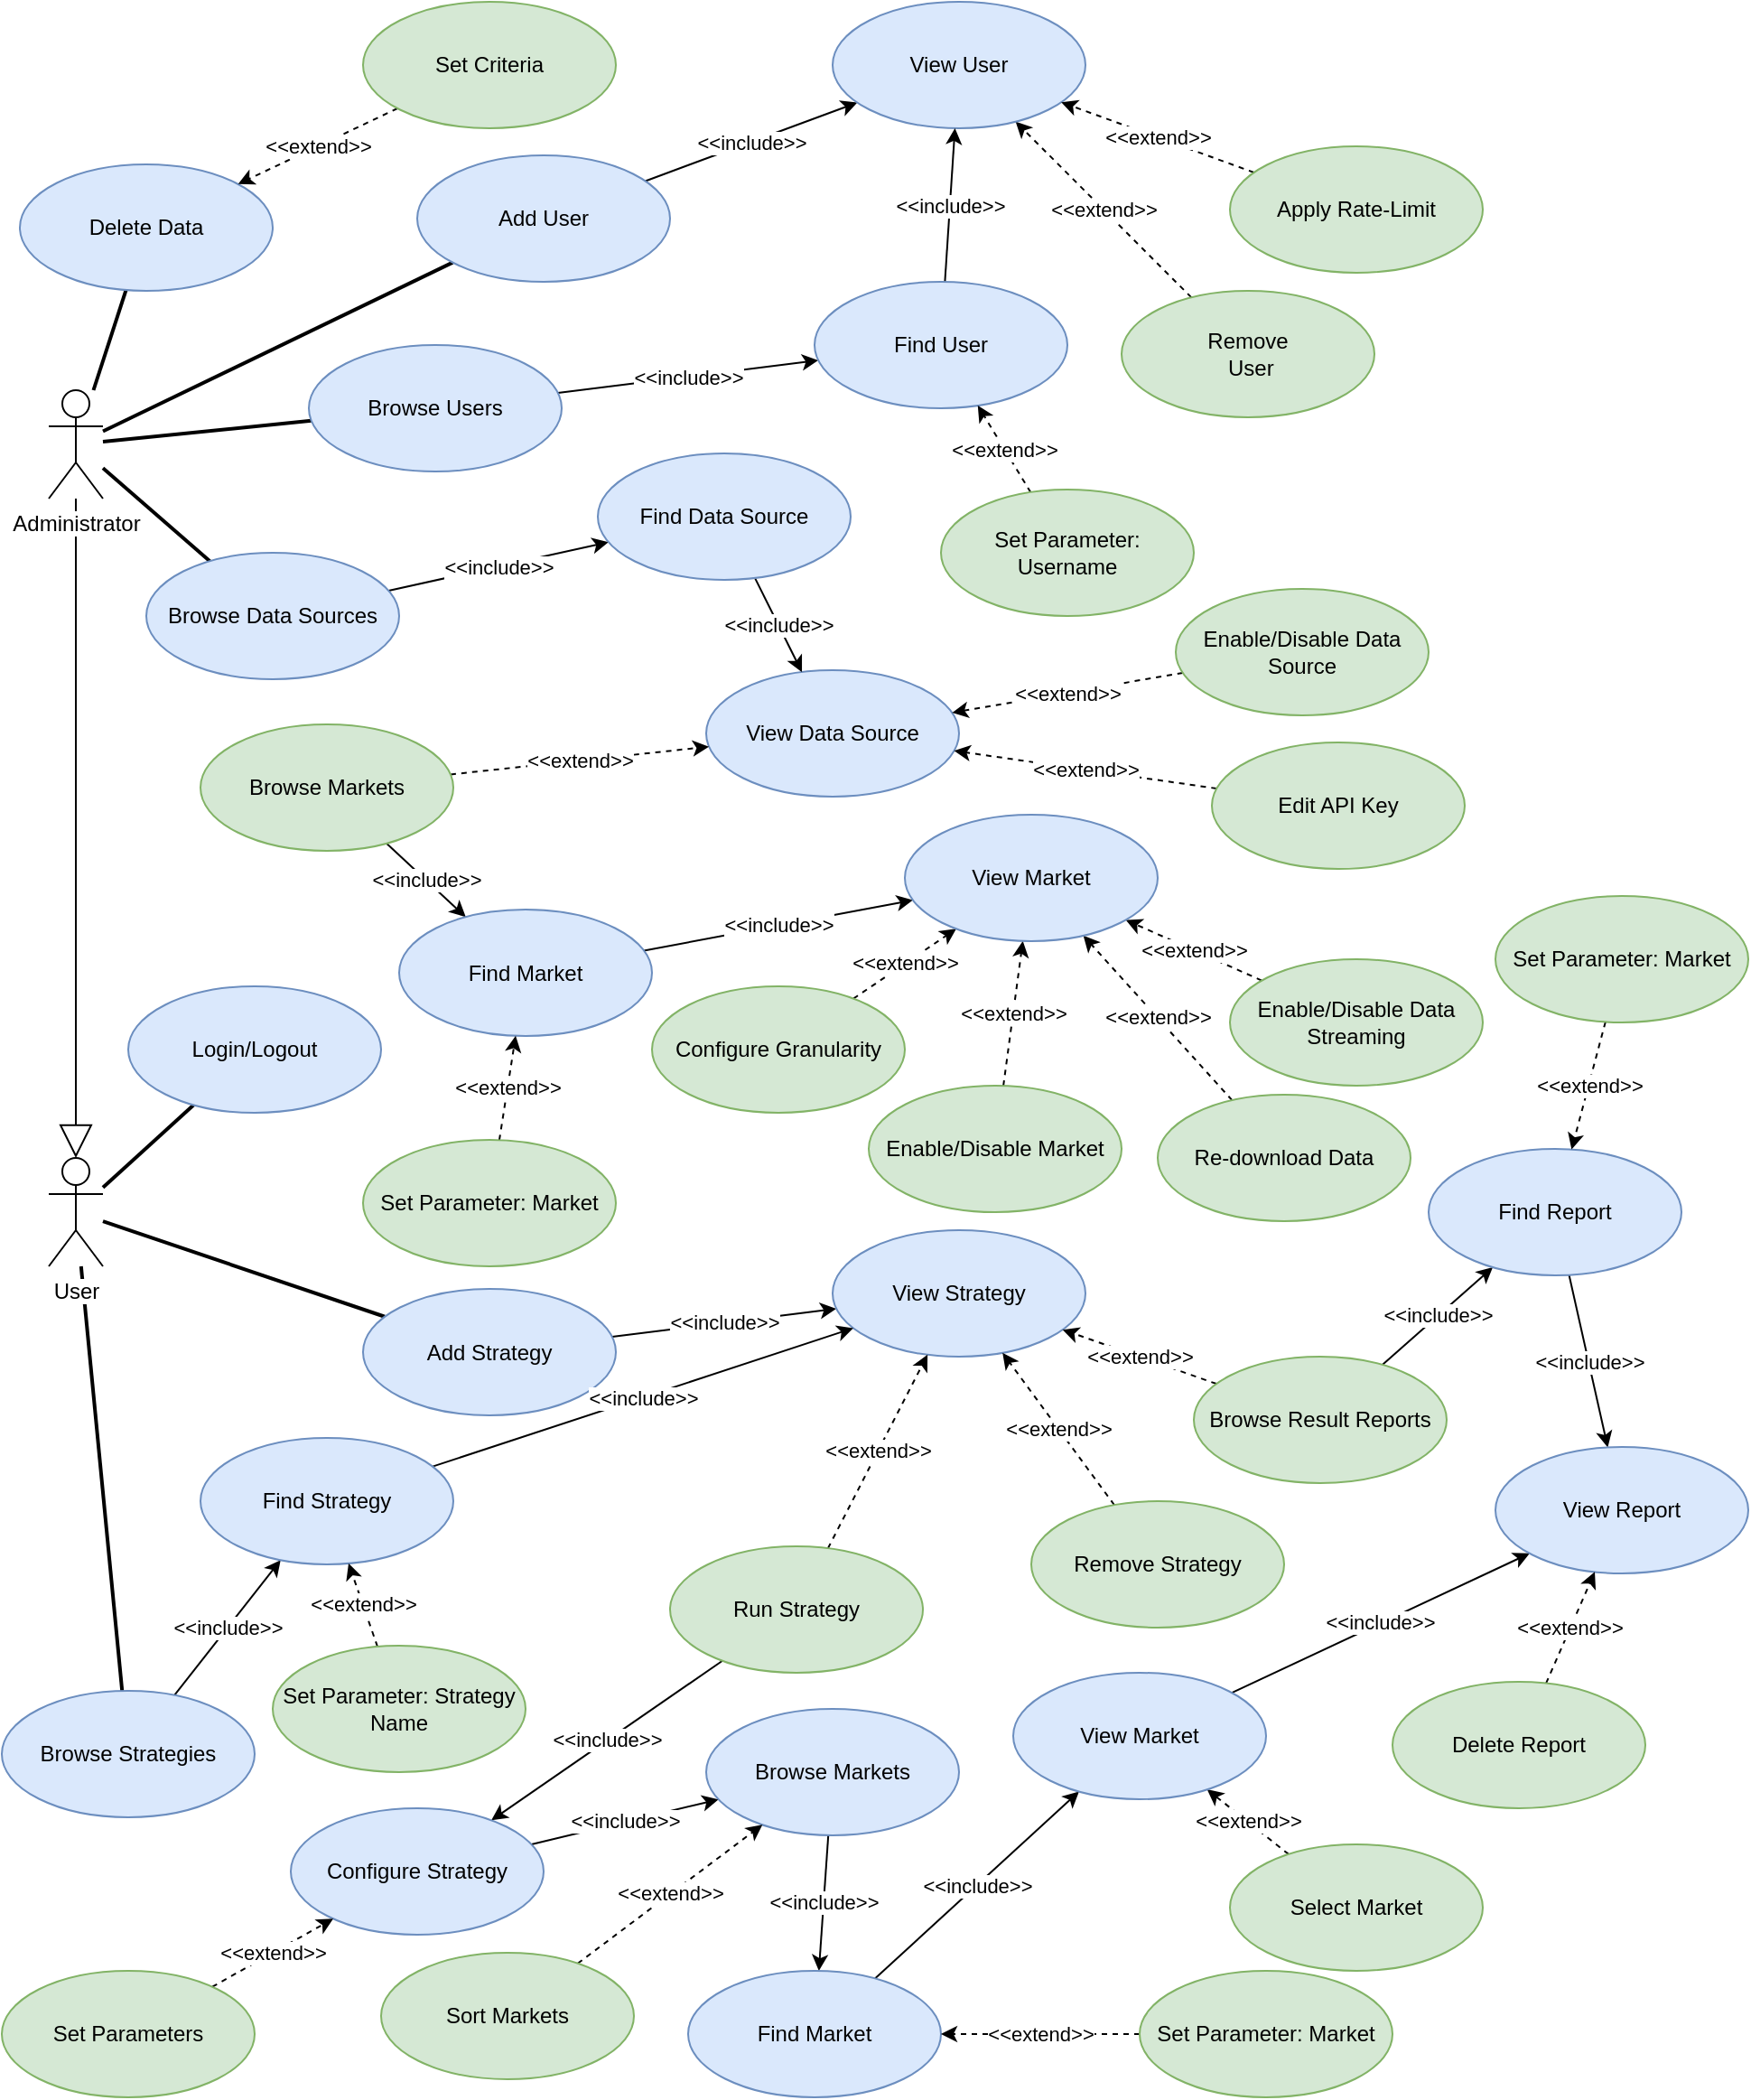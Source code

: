 <mxfile version="12.3.6" type="github" pages="1">
  <diagram id="g2huZKvPOVLJGIqaVy3Y" name="Page-1">
    <mxGraphModel dx="1414" dy="768" grid="1" gridSize="10" guides="1" tooltips="1" connect="1" arrows="1" fold="1" page="1" pageScale="1" pageWidth="827" pageHeight="1169" math="0" shadow="0">
      <root>
        <mxCell id="0"/>
        <mxCell id="1" parent="0"/>
        <mxCell id="EwDZt3mQwsxTDe9n9NLY-56" style="edgeStyle=none;rounded=0;orthogonalLoop=1;jettySize=auto;html=1;endArrow=none;endFill=0;strokeWidth=2;" parent="1" source="EwDZt3mQwsxTDe9n9NLY-1" target="EwDZt3mQwsxTDe9n9NLY-29" edge="1">
          <mxGeometry relative="1" as="geometry"/>
        </mxCell>
        <mxCell id="EwDZt3mQwsxTDe9n9NLY-57" style="edgeStyle=none;rounded=0;orthogonalLoop=1;jettySize=auto;html=1;endArrow=none;endFill=0;strokeWidth=2;" parent="1" source="EwDZt3mQwsxTDe9n9NLY-1" target="EwDZt3mQwsxTDe9n9NLY-5" edge="1">
          <mxGeometry relative="1" as="geometry"/>
        </mxCell>
        <mxCell id="EwDZt3mQwsxTDe9n9NLY-58" style="edgeStyle=none;rounded=0;orthogonalLoop=1;jettySize=auto;html=1;endArrow=none;endFill=0;strokeWidth=2;" parent="1" source="EwDZt3mQwsxTDe9n9NLY-1" target="EwDZt3mQwsxTDe9n9NLY-15" edge="1">
          <mxGeometry relative="1" as="geometry"/>
        </mxCell>
        <mxCell id="EwDZt3mQwsxTDe9n9NLY-59" style="edgeStyle=none;rounded=0;orthogonalLoop=1;jettySize=auto;html=1;endArrow=none;endFill=0;strokeWidth=2;" parent="1" source="EwDZt3mQwsxTDe9n9NLY-1" target="EwDZt3mQwsxTDe9n9NLY-51" edge="1">
          <mxGeometry relative="1" as="geometry"/>
        </mxCell>
        <mxCell id="EwDZt3mQwsxTDe9n9NLY-61" style="edgeStyle=none;rounded=0;orthogonalLoop=1;jettySize=auto;html=1;entryX=0.5;entryY=0;entryDx=0;entryDy=0;entryPerimeter=0;endArrow=block;endFill=0;endSize=16;" parent="1" source="EwDZt3mQwsxTDe9n9NLY-1" target="EwDZt3mQwsxTDe9n9NLY-3" edge="1">
          <mxGeometry relative="1" as="geometry"/>
        </mxCell>
        <mxCell id="EwDZt3mQwsxTDe9n9NLY-1" value="&lt;div&gt;Administrator&lt;/div&gt;" style="shape=umlActor;verticalLabelPosition=bottom;labelBackgroundColor=#ffffff;verticalAlign=top;html=1;" parent="1" vertex="1">
          <mxGeometry x="26" y="215" width="30" height="60" as="geometry"/>
        </mxCell>
        <mxCell id="EwDZt3mQwsxTDe9n9NLY-101" style="edgeStyle=none;rounded=0;orthogonalLoop=1;jettySize=auto;html=1;endArrow=none;endFill=0;strokeWidth=2;" parent="1" source="EwDZt3mQwsxTDe9n9NLY-3" target="EwDZt3mQwsxTDe9n9NLY-74" edge="1">
          <mxGeometry relative="1" as="geometry"/>
        </mxCell>
        <mxCell id="EwDZt3mQwsxTDe9n9NLY-102" style="edgeStyle=none;rounded=0;orthogonalLoop=1;jettySize=auto;html=1;endArrow=none;endFill=0;strokeWidth=2;" parent="1" source="EwDZt3mQwsxTDe9n9NLY-3" target="EwDZt3mQwsxTDe9n9NLY-77" edge="1">
          <mxGeometry relative="1" as="geometry"/>
        </mxCell>
        <mxCell id="EwDZt3mQwsxTDe9n9NLY-103" style="edgeStyle=none;rounded=0;orthogonalLoop=1;jettySize=auto;html=1;endArrow=none;endFill=0;strokeWidth=2;" parent="1" source="EwDZt3mQwsxTDe9n9NLY-3" target="EwDZt3mQwsxTDe9n9NLY-75" edge="1">
          <mxGeometry relative="1" as="geometry"/>
        </mxCell>
        <mxCell id="EwDZt3mQwsxTDe9n9NLY-3" value="&lt;div&gt;User&lt;/div&gt;" style="shape=umlActor;verticalLabelPosition=bottom;labelBackgroundColor=#ffffff;verticalAlign=top;html=1;" parent="1" vertex="1">
          <mxGeometry x="26" y="640" width="30" height="60" as="geometry"/>
        </mxCell>
        <mxCell id="EwDZt3mQwsxTDe9n9NLY-47" value="&amp;lt;&amp;lt;include&amp;gt;&amp;gt;" style="edgeStyle=none;rounded=0;orthogonalLoop=1;jettySize=auto;html=1;" parent="1" source="EwDZt3mQwsxTDe9n9NLY-5" target="EwDZt3mQwsxTDe9n9NLY-14" edge="1">
          <mxGeometry relative="1" as="geometry"/>
        </mxCell>
        <mxCell id="EwDZt3mQwsxTDe9n9NLY-5" value="Add User" style="ellipse;whiteSpace=wrap;html=1;fillColor=#dae8fc;strokeColor=#6c8ebf;" parent="1" vertex="1">
          <mxGeometry x="230" y="85" width="140" height="70" as="geometry"/>
        </mxCell>
        <mxCell id="EwDZt3mQwsxTDe9n9NLY-37" value="&amp;lt;&amp;lt;extend&amp;gt;&amp;gt;" style="edgeStyle=none;rounded=0;orthogonalLoop=1;jettySize=auto;html=1;dashed=1;" parent="1" source="EwDZt3mQwsxTDe9n9NLY-6" target="EwDZt3mQwsxTDe9n9NLY-14" edge="1">
          <mxGeometry relative="1" as="geometry"/>
        </mxCell>
        <mxCell id="EwDZt3mQwsxTDe9n9NLY-6" value="&lt;div&gt;Remove&lt;/div&gt;&amp;nbsp;User" style="ellipse;whiteSpace=wrap;html=1;fillColor=#d5e8d4;strokeColor=#82b366;" parent="1" vertex="1">
          <mxGeometry x="620" y="160" width="140" height="70" as="geometry"/>
        </mxCell>
        <mxCell id="EwDZt3mQwsxTDe9n9NLY-8" value="View Data Source" style="ellipse;whiteSpace=wrap;html=1;fillColor=#dae8fc;strokeColor=#6c8ebf;" parent="1" vertex="1">
          <mxGeometry x="390" y="370" width="140" height="70" as="geometry"/>
        </mxCell>
        <mxCell id="EwDZt3mQwsxTDe9n9NLY-39" value="&amp;lt;&amp;lt;extend&amp;gt;&amp;gt;" style="edgeStyle=none;rounded=0;orthogonalLoop=1;jettySize=auto;html=1;dashed=1;" parent="1" source="EwDZt3mQwsxTDe9n9NLY-9" target="EwDZt3mQwsxTDe9n9NLY-8" edge="1">
          <mxGeometry relative="1" as="geometry"/>
        </mxCell>
        <mxCell id="EwDZt3mQwsxTDe9n9NLY-9" value="Enable/Disable Data Source" style="ellipse;whiteSpace=wrap;html=1;fillColor=#d5e8d4;strokeColor=#82b366;" parent="1" vertex="1">
          <mxGeometry x="650" y="325" width="140" height="70" as="geometry"/>
        </mxCell>
        <mxCell id="EwDZt3mQwsxTDe9n9NLY-71" value="&amp;lt;&amp;lt;extend&amp;gt;&amp;gt;" style="edgeStyle=none;rounded=0;orthogonalLoop=1;jettySize=auto;html=1;dashed=1;endArrow=classic;endFill=1;" parent="1" source="EwDZt3mQwsxTDe9n9NLY-11" target="EwDZt3mQwsxTDe9n9NLY-65" edge="1">
          <mxGeometry relative="1" as="geometry"/>
        </mxCell>
        <mxCell id="EwDZt3mQwsxTDe9n9NLY-11" value="Configure Granularity" style="ellipse;whiteSpace=wrap;html=1;fillColor=#d5e8d4;strokeColor=#82b366;" parent="1" vertex="1">
          <mxGeometry x="360" y="545" width="140" height="70" as="geometry"/>
        </mxCell>
        <mxCell id="EwDZt3mQwsxTDe9n9NLY-14" value="View User" style="ellipse;whiteSpace=wrap;html=1;fillColor=#dae8fc;strokeColor=#6c8ebf;" parent="1" vertex="1">
          <mxGeometry x="460" width="140" height="70" as="geometry"/>
        </mxCell>
        <mxCell id="EwDZt3mQwsxTDe9n9NLY-48" value="&amp;lt;&amp;lt;include&amp;gt;&amp;gt;" style="edgeStyle=none;rounded=0;orthogonalLoop=1;jettySize=auto;html=1;" parent="1" source="EwDZt3mQwsxTDe9n9NLY-15" target="EwDZt3mQwsxTDe9n9NLY-16" edge="1">
          <mxGeometry relative="1" as="geometry"/>
        </mxCell>
        <mxCell id="EwDZt3mQwsxTDe9n9NLY-15" value="Browse Users" style="ellipse;whiteSpace=wrap;html=1;fillColor=#dae8fc;strokeColor=#6c8ebf;" parent="1" vertex="1">
          <mxGeometry x="170" y="190" width="140" height="70" as="geometry"/>
        </mxCell>
        <mxCell id="EwDZt3mQwsxTDe9n9NLY-49" value="&amp;lt;&amp;lt;include&amp;gt;&amp;gt;" style="edgeStyle=none;rounded=0;orthogonalLoop=1;jettySize=auto;html=1;" parent="1" source="EwDZt3mQwsxTDe9n9NLY-16" target="EwDZt3mQwsxTDe9n9NLY-14" edge="1">
          <mxGeometry relative="1" as="geometry"/>
        </mxCell>
        <mxCell id="EwDZt3mQwsxTDe9n9NLY-16" value="Find User" style="ellipse;whiteSpace=wrap;html=1;fillColor=#dae8fc;strokeColor=#6c8ebf;" parent="1" vertex="1">
          <mxGeometry x="450" y="155" width="140" height="70" as="geometry"/>
        </mxCell>
        <mxCell id="EwDZt3mQwsxTDe9n9NLY-38" value="&amp;lt;&amp;lt;extend&amp;gt;&amp;gt;" style="edgeStyle=none;rounded=0;orthogonalLoop=1;jettySize=auto;html=1;dashed=1;" parent="1" source="EwDZt3mQwsxTDe9n9NLY-17" target="EwDZt3mQwsxTDe9n9NLY-16" edge="1">
          <mxGeometry relative="1" as="geometry"/>
        </mxCell>
        <mxCell id="EwDZt3mQwsxTDe9n9NLY-17" value="Set Parameter: Username" style="ellipse;whiteSpace=wrap;html=1;fillColor=#d5e8d4;strokeColor=#82b366;" parent="1" vertex="1">
          <mxGeometry x="520" y="270" width="140" height="70" as="geometry"/>
        </mxCell>
        <mxCell id="EwDZt3mQwsxTDe9n9NLY-66" value="&amp;lt;&amp;lt;include&amp;gt;&amp;gt;" style="edgeStyle=none;rounded=0;orthogonalLoop=1;jettySize=auto;html=1;endArrow=classic;endFill=1;" parent="1" source="EwDZt3mQwsxTDe9n9NLY-22" target="EwDZt3mQwsxTDe9n9NLY-63" edge="1">
          <mxGeometry relative="1" as="geometry"/>
        </mxCell>
        <mxCell id="g7BCYsUabOK7AczemtMm-9" value="&amp;lt;&amp;lt;extend&amp;gt;&amp;gt;" style="edgeStyle=none;rounded=0;orthogonalLoop=1;jettySize=auto;html=1;dashed=1;startArrow=none;startFill=0;" parent="1" source="EwDZt3mQwsxTDe9n9NLY-22" target="EwDZt3mQwsxTDe9n9NLY-8" edge="1">
          <mxGeometry relative="1" as="geometry"/>
        </mxCell>
        <mxCell id="EwDZt3mQwsxTDe9n9NLY-22" value="Browse Markets" style="ellipse;whiteSpace=wrap;html=1;fillColor=#d5e8d4;strokeColor=#82b366;" parent="1" vertex="1">
          <mxGeometry x="110" y="400" width="140" height="70" as="geometry"/>
        </mxCell>
        <mxCell id="EwDZt3mQwsxTDe9n9NLY-70" value="&amp;lt;&amp;lt;extend&amp;gt;&amp;gt;" style="edgeStyle=none;rounded=0;orthogonalLoop=1;jettySize=auto;html=1;dashed=1;endArrow=classic;endFill=1;" parent="1" source="EwDZt3mQwsxTDe9n9NLY-24" target="EwDZt3mQwsxTDe9n9NLY-65" edge="1">
          <mxGeometry relative="1" as="geometry"/>
        </mxCell>
        <mxCell id="EwDZt3mQwsxTDe9n9NLY-24" value="Enable/Disable Market" style="ellipse;whiteSpace=wrap;html=1;fillColor=#d5e8d4;strokeColor=#82b366;" parent="1" vertex="1">
          <mxGeometry x="480" y="600" width="140" height="70" as="geometry"/>
        </mxCell>
        <mxCell id="EwDZt3mQwsxTDe9n9NLY-36" value="&amp;lt;&amp;lt;extend&amp;gt;&amp;gt;" style="rounded=0;orthogonalLoop=1;jettySize=auto;html=1;dashed=1;" parent="1" source="EwDZt3mQwsxTDe9n9NLY-25" target="EwDZt3mQwsxTDe9n9NLY-14" edge="1">
          <mxGeometry relative="1" as="geometry"/>
        </mxCell>
        <mxCell id="EwDZt3mQwsxTDe9n9NLY-25" value="Apply Rate-Limit" style="ellipse;whiteSpace=wrap;html=1;fillColor=#d5e8d4;strokeColor=#82b366;" parent="1" vertex="1">
          <mxGeometry x="680" y="80" width="140" height="70" as="geometry"/>
        </mxCell>
        <mxCell id="EwDZt3mQwsxTDe9n9NLY-29" value="Delete Data" style="ellipse;whiteSpace=wrap;html=1;fillColor=#dae8fc;strokeColor=#6c8ebf;" parent="1" vertex="1">
          <mxGeometry x="10" y="90" width="140" height="70" as="geometry"/>
        </mxCell>
        <mxCell id="EwDZt3mQwsxTDe9n9NLY-46" value="&amp;lt;&amp;lt;extend&amp;gt;&amp;gt;" style="edgeStyle=none;rounded=0;orthogonalLoop=1;jettySize=auto;html=1;dashed=1;" parent="1" source="EwDZt3mQwsxTDe9n9NLY-30" target="EwDZt3mQwsxTDe9n9NLY-29" edge="1">
          <mxGeometry relative="1" as="geometry"/>
        </mxCell>
        <mxCell id="EwDZt3mQwsxTDe9n9NLY-30" value="Set Criteria" style="ellipse;whiteSpace=wrap;html=1;fillColor=#d5e8d4;strokeColor=#82b366;" parent="1" vertex="1">
          <mxGeometry x="200" width="140" height="70" as="geometry"/>
        </mxCell>
        <mxCell id="EwDZt3mQwsxTDe9n9NLY-41" value="&amp;lt;&amp;lt;extend&amp;gt;&amp;gt;" style="edgeStyle=none;rounded=0;orthogonalLoop=1;jettySize=auto;html=1;dashed=1;" parent="1" source="EwDZt3mQwsxTDe9n9NLY-33" target="EwDZt3mQwsxTDe9n9NLY-8" edge="1">
          <mxGeometry relative="1" as="geometry"/>
        </mxCell>
        <mxCell id="EwDZt3mQwsxTDe9n9NLY-33" value="Edit API Key" style="ellipse;whiteSpace=wrap;html=1;fillColor=#d5e8d4;strokeColor=#82b366;" parent="1" vertex="1">
          <mxGeometry x="670" y="410" width="140" height="70" as="geometry"/>
        </mxCell>
        <mxCell id="EwDZt3mQwsxTDe9n9NLY-68" value="&amp;lt;&amp;lt;extend&amp;gt;&amp;gt;" style="edgeStyle=none;rounded=0;orthogonalLoop=1;jettySize=auto;html=1;endArrow=classic;endFill=1;dashed=1;" parent="1" source="EwDZt3mQwsxTDe9n9NLY-34" target="EwDZt3mQwsxTDe9n9NLY-65" edge="1">
          <mxGeometry relative="1" as="geometry"/>
        </mxCell>
        <mxCell id="EwDZt3mQwsxTDe9n9NLY-34" value="Enable/Disable Data Streaming" style="ellipse;whiteSpace=wrap;html=1;fillColor=#d5e8d4;strokeColor=#82b366;" parent="1" vertex="1">
          <mxGeometry x="680" y="530" width="140" height="70" as="geometry"/>
        </mxCell>
        <mxCell id="EwDZt3mQwsxTDe9n9NLY-69" value="&amp;lt;&amp;lt;extend&amp;gt;&amp;gt;" style="edgeStyle=none;rounded=0;orthogonalLoop=1;jettySize=auto;html=1;dashed=1;endArrow=classic;endFill=1;" parent="1" source="EwDZt3mQwsxTDe9n9NLY-35" target="EwDZt3mQwsxTDe9n9NLY-65" edge="1">
          <mxGeometry relative="1" as="geometry"/>
        </mxCell>
        <mxCell id="EwDZt3mQwsxTDe9n9NLY-35" value="Re-download Data" style="ellipse;whiteSpace=wrap;html=1;fillColor=#d5e8d4;strokeColor=#82b366;" parent="1" vertex="1">
          <mxGeometry x="640" y="605" width="140" height="70" as="geometry"/>
        </mxCell>
        <mxCell id="EwDZt3mQwsxTDe9n9NLY-53" value="&amp;lt;&amp;lt;include&amp;gt;&amp;gt;" style="edgeStyle=none;rounded=0;orthogonalLoop=1;jettySize=auto;html=1;" parent="1" source="EwDZt3mQwsxTDe9n9NLY-51" target="EwDZt3mQwsxTDe9n9NLY-52" edge="1">
          <mxGeometry relative="1" as="geometry"/>
        </mxCell>
        <mxCell id="EwDZt3mQwsxTDe9n9NLY-51" value="Browse Data Sources" style="ellipse;whiteSpace=wrap;html=1;fillColor=#dae8fc;strokeColor=#6c8ebf;" parent="1" vertex="1">
          <mxGeometry x="80" y="305" width="140" height="70" as="geometry"/>
        </mxCell>
        <mxCell id="EwDZt3mQwsxTDe9n9NLY-54" value="&amp;lt;&amp;lt;include&amp;gt;&amp;gt;" style="edgeStyle=none;rounded=0;orthogonalLoop=1;jettySize=auto;html=1;" parent="1" source="EwDZt3mQwsxTDe9n9NLY-52" target="EwDZt3mQwsxTDe9n9NLY-8" edge="1">
          <mxGeometry relative="1" as="geometry"/>
        </mxCell>
        <mxCell id="EwDZt3mQwsxTDe9n9NLY-52" value="Find Data Source" style="ellipse;whiteSpace=wrap;html=1;fillColor=#dae8fc;strokeColor=#6c8ebf;" parent="1" vertex="1">
          <mxGeometry x="330" y="250" width="140" height="70" as="geometry"/>
        </mxCell>
        <mxCell id="EwDZt3mQwsxTDe9n9NLY-67" value="&amp;lt;&amp;lt;include&amp;gt;&amp;gt;" style="edgeStyle=none;rounded=0;orthogonalLoop=1;jettySize=auto;html=1;endArrow=classic;endFill=1;" parent="1" source="EwDZt3mQwsxTDe9n9NLY-63" target="EwDZt3mQwsxTDe9n9NLY-65" edge="1">
          <mxGeometry relative="1" as="geometry"/>
        </mxCell>
        <mxCell id="EwDZt3mQwsxTDe9n9NLY-63" value="Find Market" style="ellipse;whiteSpace=wrap;html=1;fillColor=#dae8fc;strokeColor=#6c8ebf;" parent="1" vertex="1">
          <mxGeometry x="220" y="502.5" width="140" height="70" as="geometry"/>
        </mxCell>
        <mxCell id="EwDZt3mQwsxTDe9n9NLY-72" value="&amp;lt;&amp;lt;extend&amp;gt;&amp;gt;" style="edgeStyle=none;rounded=0;orthogonalLoop=1;jettySize=auto;html=1;dashed=1;endArrow=classic;endFill=1;" parent="1" source="EwDZt3mQwsxTDe9n9NLY-64" target="EwDZt3mQwsxTDe9n9NLY-63" edge="1">
          <mxGeometry relative="1" as="geometry"/>
        </mxCell>
        <mxCell id="EwDZt3mQwsxTDe9n9NLY-64" value="Set Parameter: Market" style="ellipse;whiteSpace=wrap;html=1;fillColor=#d5e8d4;strokeColor=#82b366;" parent="1" vertex="1">
          <mxGeometry x="200" y="630" width="140" height="70" as="geometry"/>
        </mxCell>
        <mxCell id="EwDZt3mQwsxTDe9n9NLY-65" value="View Market" style="ellipse;whiteSpace=wrap;html=1;fillColor=#dae8fc;strokeColor=#6c8ebf;" parent="1" vertex="1">
          <mxGeometry x="500" y="450" width="140" height="70" as="geometry"/>
        </mxCell>
        <mxCell id="EwDZt3mQwsxTDe9n9NLY-74" value="Login/Logout" style="ellipse;whiteSpace=wrap;html=1;fillColor=#dae8fc;strokeColor=#6c8ebf;" parent="1" vertex="1">
          <mxGeometry x="70" y="545" width="140" height="70" as="geometry"/>
        </mxCell>
        <mxCell id="EwDZt3mQwsxTDe9n9NLY-106" value="&amp;lt;&amp;lt;include&amp;gt;&amp;gt;" style="edgeStyle=none;rounded=0;orthogonalLoop=1;jettySize=auto;html=1;endArrow=classic;endFill=1;" parent="1" source="EwDZt3mQwsxTDe9n9NLY-75" target="EwDZt3mQwsxTDe9n9NLY-76" edge="1">
          <mxGeometry relative="1" as="geometry"/>
        </mxCell>
        <mxCell id="EwDZt3mQwsxTDe9n9NLY-75" value="Add Strategy" style="ellipse;whiteSpace=wrap;html=1;fillColor=#dae8fc;strokeColor=#6c8ebf;" parent="1" vertex="1">
          <mxGeometry x="200" y="712.5" width="140" height="70" as="geometry"/>
        </mxCell>
        <mxCell id="EwDZt3mQwsxTDe9n9NLY-76" value="View Strategy" style="ellipse;whiteSpace=wrap;html=1;fillColor=#dae8fc;strokeColor=#6c8ebf;" parent="1" vertex="1">
          <mxGeometry x="460" y="680" width="140" height="70" as="geometry"/>
        </mxCell>
        <mxCell id="EwDZt3mQwsxTDe9n9NLY-104" value="&lt;div&gt;&amp;lt;&amp;lt;include&amp;gt;&amp;gt;&lt;/div&gt;" style="edgeStyle=none;rounded=0;orthogonalLoop=1;jettySize=auto;html=1;endArrow=classic;endFill=1;" parent="1" source="EwDZt3mQwsxTDe9n9NLY-77" target="EwDZt3mQwsxTDe9n9NLY-78" edge="1">
          <mxGeometry relative="1" as="geometry"/>
        </mxCell>
        <mxCell id="EwDZt3mQwsxTDe9n9NLY-77" value="Browse Strategies" style="ellipse;whiteSpace=wrap;html=1;fillColor=#dae8fc;strokeColor=#6c8ebf;" parent="1" vertex="1">
          <mxGeometry y="935" width="140" height="70" as="geometry"/>
        </mxCell>
        <mxCell id="EwDZt3mQwsxTDe9n9NLY-105" value="&amp;lt;&amp;lt;include&amp;gt;&amp;gt;" style="edgeStyle=none;rounded=0;orthogonalLoop=1;jettySize=auto;html=1;endArrow=classic;endFill=1;" parent="1" source="EwDZt3mQwsxTDe9n9NLY-78" target="EwDZt3mQwsxTDe9n9NLY-76" edge="1">
          <mxGeometry relative="1" as="geometry"/>
        </mxCell>
        <mxCell id="EwDZt3mQwsxTDe9n9NLY-78" value="Find Strategy" style="ellipse;whiteSpace=wrap;html=1;fillColor=#dae8fc;strokeColor=#6c8ebf;" parent="1" vertex="1">
          <mxGeometry x="110" y="795" width="140" height="70" as="geometry"/>
        </mxCell>
        <mxCell id="EwDZt3mQwsxTDe9n9NLY-93" value="&amp;lt;&amp;lt;extend&amp;gt;&amp;gt;" style="edgeStyle=none;rounded=0;orthogonalLoop=1;jettySize=auto;html=1;dashed=1;endArrow=classic;endFill=1;" parent="1" source="EwDZt3mQwsxTDe9n9NLY-79" target="EwDZt3mQwsxTDe9n9NLY-78" edge="1">
          <mxGeometry relative="1" as="geometry"/>
        </mxCell>
        <mxCell id="EwDZt3mQwsxTDe9n9NLY-79" value="Set Parameter: Strategy Name" style="ellipse;whiteSpace=wrap;html=1;fillColor=#d5e8d4;strokeColor=#82b366;" parent="1" vertex="1">
          <mxGeometry x="150" y="910" width="140" height="70" as="geometry"/>
        </mxCell>
        <mxCell id="g7BCYsUabOK7AczemtMm-6" value="&amp;lt;&amp;lt;include&amp;gt;&amp;gt;" style="edgeStyle=none;rounded=0;orthogonalLoop=1;jettySize=auto;html=1;startArrow=none;startFill=0;" parent="1" source="EwDZt3mQwsxTDe9n9NLY-80" target="EwDZt3mQwsxTDe9n9NLY-84" edge="1">
          <mxGeometry relative="1" as="geometry"/>
        </mxCell>
        <mxCell id="g7BCYsUabOK7AczemtMm-8" value="&amp;lt;&amp;lt;extend&amp;gt;&amp;gt;" style="edgeStyle=none;rounded=0;orthogonalLoop=1;jettySize=auto;html=1;dashed=1;startArrow=none;startFill=0;" parent="1" source="EwDZt3mQwsxTDe9n9NLY-80" target="EwDZt3mQwsxTDe9n9NLY-76" edge="1">
          <mxGeometry relative="1" as="geometry"/>
        </mxCell>
        <mxCell id="EwDZt3mQwsxTDe9n9NLY-80" value="Run Strategy" style="ellipse;whiteSpace=wrap;html=1;fillColor=#d5e8d4;strokeColor=#82b366;" parent="1" vertex="1">
          <mxGeometry x="370" y="855" width="140" height="70" as="geometry"/>
        </mxCell>
        <mxCell id="g7BCYsUabOK7AczemtMm-7" value="&amp;lt;&amp;lt;extend&amp;gt;&amp;gt;" style="edgeStyle=none;rounded=0;orthogonalLoop=1;jettySize=auto;html=1;startArrow=none;startFill=0;dashed=1;" parent="1" source="EwDZt3mQwsxTDe9n9NLY-82" target="EwDZt3mQwsxTDe9n9NLY-76" edge="1">
          <mxGeometry relative="1" as="geometry"/>
        </mxCell>
        <mxCell id="Gwrq3-lSVePQUP-7Xl4B-4" value="&amp;lt;&amp;lt;include&amp;gt;&amp;gt;" style="rounded=0;orthogonalLoop=1;jettySize=auto;html=1;" edge="1" parent="1" source="EwDZt3mQwsxTDe9n9NLY-82" target="Gwrq3-lSVePQUP-7Xl4B-1">
          <mxGeometry relative="1" as="geometry"/>
        </mxCell>
        <mxCell id="EwDZt3mQwsxTDe9n9NLY-82" value="Browse Result Reports" style="ellipse;whiteSpace=wrap;html=1;fillColor=#d5e8d4;strokeColor=#82b366;" parent="1" vertex="1">
          <mxGeometry x="660" y="750" width="140" height="70" as="geometry"/>
        </mxCell>
        <mxCell id="EwDZt3mQwsxTDe9n9NLY-108" value="&amp;lt;&amp;lt;include&amp;gt;&amp;gt;" style="edgeStyle=none;rounded=0;orthogonalLoop=1;jettySize=auto;html=1;endArrow=classic;endFill=1;" parent="1" source="EwDZt3mQwsxTDe9n9NLY-84" target="EwDZt3mQwsxTDe9n9NLY-85" edge="1">
          <mxGeometry relative="1" as="geometry"/>
        </mxCell>
        <mxCell id="EwDZt3mQwsxTDe9n9NLY-84" value="Configure Strategy" style="ellipse;whiteSpace=wrap;html=1;fillColor=#dae8fc;strokeColor=#6c8ebf;" parent="1" vertex="1">
          <mxGeometry x="160" y="1000" width="140" height="70" as="geometry"/>
        </mxCell>
        <mxCell id="EwDZt3mQwsxTDe9n9NLY-109" value="&amp;lt;&amp;lt;include&amp;gt;&amp;gt;" style="edgeStyle=none;rounded=0;orthogonalLoop=1;jettySize=auto;html=1;endArrow=classic;endFill=1;" parent="1" source="EwDZt3mQwsxTDe9n9NLY-85" target="EwDZt3mQwsxTDe9n9NLY-86" edge="1">
          <mxGeometry relative="1" as="geometry"/>
        </mxCell>
        <mxCell id="EwDZt3mQwsxTDe9n9NLY-85" value="Browse Markets" style="ellipse;whiteSpace=wrap;html=1;fillColor=#dae8fc;strokeColor=#6c8ebf;" parent="1" vertex="1">
          <mxGeometry x="390" y="945" width="140" height="70" as="geometry"/>
        </mxCell>
        <mxCell id="g7BCYsUabOK7AczemtMm-3" value="&amp;lt;&amp;lt;include&amp;gt;&amp;gt;" style="edgeStyle=none;rounded=0;orthogonalLoop=1;jettySize=auto;html=1;startArrow=none;startFill=0;" parent="1" source="EwDZt3mQwsxTDe9n9NLY-86" target="g7BCYsUabOK7AczemtMm-1" edge="1">
          <mxGeometry relative="1" as="geometry"/>
        </mxCell>
        <mxCell id="EwDZt3mQwsxTDe9n9NLY-86" value="Find Market" style="ellipse;whiteSpace=wrap;html=1;fillColor=#dae8fc;strokeColor=#6c8ebf;" parent="1" vertex="1">
          <mxGeometry x="380" y="1090" width="140" height="70" as="geometry"/>
        </mxCell>
        <mxCell id="EwDZt3mQwsxTDe9n9NLY-98" value="&amp;lt;&amp;lt;extend&amp;gt;&amp;gt;" style="edgeStyle=none;rounded=0;orthogonalLoop=1;jettySize=auto;html=1;dashed=1;endArrow=classic;endFill=1;" parent="1" source="EwDZt3mQwsxTDe9n9NLY-87" target="EwDZt3mQwsxTDe9n9NLY-86" edge="1">
          <mxGeometry relative="1" as="geometry"/>
        </mxCell>
        <mxCell id="EwDZt3mQwsxTDe9n9NLY-87" value="Set Parameter: Market " style="ellipse;whiteSpace=wrap;html=1;fillColor=#d5e8d4;strokeColor=#82b366;" parent="1" vertex="1">
          <mxGeometry x="630" y="1090" width="140" height="70" as="geometry"/>
        </mxCell>
        <mxCell id="EwDZt3mQwsxTDe9n9NLY-91" value="&amp;lt;&amp;lt;extend&amp;gt;&amp;gt;" style="edgeStyle=none;rounded=0;orthogonalLoop=1;jettySize=auto;html=1;dashed=1;endArrow=classic;endFill=1;" parent="1" source="EwDZt3mQwsxTDe9n9NLY-89" target="EwDZt3mQwsxTDe9n9NLY-84" edge="1">
          <mxGeometry relative="1" as="geometry"/>
        </mxCell>
        <mxCell id="EwDZt3mQwsxTDe9n9NLY-89" value="Set Parameters" style="ellipse;whiteSpace=wrap;html=1;fillColor=#d5e8d4;strokeColor=#82b366;" parent="1" vertex="1">
          <mxGeometry y="1090" width="140" height="70" as="geometry"/>
        </mxCell>
        <mxCell id="EwDZt3mQwsxTDe9n9NLY-97" value="&amp;lt;&amp;lt;extend&amp;gt;&amp;gt;" style="edgeStyle=none;rounded=0;orthogonalLoop=1;jettySize=auto;html=1;dashed=1;endArrow=classic;endFill=1;" parent="1" source="EwDZt3mQwsxTDe9n9NLY-90" target="EwDZt3mQwsxTDe9n9NLY-85" edge="1">
          <mxGeometry relative="1" as="geometry"/>
        </mxCell>
        <mxCell id="EwDZt3mQwsxTDe9n9NLY-90" value="Sort Markets" style="ellipse;whiteSpace=wrap;html=1;fillColor=#d5e8d4;strokeColor=#82b366;" parent="1" vertex="1">
          <mxGeometry x="210" y="1080" width="140" height="70" as="geometry"/>
        </mxCell>
        <mxCell id="EwDZt3mQwsxTDe9n9NLY-96" value="&amp;lt;&amp;lt;extend&amp;gt;&amp;gt;" style="edgeStyle=none;rounded=0;orthogonalLoop=1;jettySize=auto;html=1;dashed=1;endArrow=classic;endFill=1;" parent="1" source="EwDZt3mQwsxTDe9n9NLY-92" target="EwDZt3mQwsxTDe9n9NLY-76" edge="1">
          <mxGeometry relative="1" as="geometry"/>
        </mxCell>
        <mxCell id="EwDZt3mQwsxTDe9n9NLY-92" value="Remove Strategy" style="ellipse;whiteSpace=wrap;html=1;fillColor=#d5e8d4;strokeColor=#82b366;" parent="1" vertex="1">
          <mxGeometry x="570" y="830" width="140" height="70" as="geometry"/>
        </mxCell>
        <mxCell id="g7BCYsUabOK7AczemtMm-2" value="&amp;lt;&amp;lt;extend&amp;gt;&amp;gt;" style="rounded=0;orthogonalLoop=1;jettySize=auto;html=1;startArrow=none;startFill=0;dashed=1;" parent="1" source="EwDZt3mQwsxTDe9n9NLY-99" target="g7BCYsUabOK7AczemtMm-1" edge="1">
          <mxGeometry relative="1" as="geometry"/>
        </mxCell>
        <mxCell id="EwDZt3mQwsxTDe9n9NLY-99" value="Select Market" style="ellipse;whiteSpace=wrap;html=1;fillColor=#d5e8d4;strokeColor=#82b366;" parent="1" vertex="1">
          <mxGeometry x="680" y="1020" width="140" height="70" as="geometry"/>
        </mxCell>
        <mxCell id="Gwrq3-lSVePQUP-7Xl4B-7" value="&amp;lt;&amp;lt;include&amp;gt;&amp;gt;" style="edgeStyle=none;rounded=0;orthogonalLoop=1;jettySize=auto;html=1;" edge="1" parent="1" source="g7BCYsUabOK7AczemtMm-1" target="Gwrq3-lSVePQUP-7Xl4B-2">
          <mxGeometry relative="1" as="geometry"/>
        </mxCell>
        <mxCell id="g7BCYsUabOK7AczemtMm-1" value="View Market" style="ellipse;whiteSpace=wrap;html=1;fillColor=#dae8fc;strokeColor=#6c8ebf;" parent="1" vertex="1">
          <mxGeometry x="560" y="925" width="140" height="70" as="geometry"/>
        </mxCell>
        <mxCell id="Gwrq3-lSVePQUP-7Xl4B-5" value="&amp;lt;&amp;lt;include&amp;gt;&amp;gt;" style="edgeStyle=none;rounded=0;orthogonalLoop=1;jettySize=auto;html=1;" edge="1" parent="1" source="Gwrq3-lSVePQUP-7Xl4B-1" target="Gwrq3-lSVePQUP-7Xl4B-2">
          <mxGeometry relative="1" as="geometry"/>
        </mxCell>
        <mxCell id="Gwrq3-lSVePQUP-7Xl4B-1" value="Find Report" style="ellipse;whiteSpace=wrap;html=1;fillColor=#dae8fc;strokeColor=#6c8ebf;" vertex="1" parent="1">
          <mxGeometry x="790" y="635" width="140" height="70" as="geometry"/>
        </mxCell>
        <mxCell id="Gwrq3-lSVePQUP-7Xl4B-2" value="View Report" style="ellipse;whiteSpace=wrap;html=1;fillColor=#dae8fc;strokeColor=#6c8ebf;" vertex="1" parent="1">
          <mxGeometry x="827" y="800" width="140" height="70" as="geometry"/>
        </mxCell>
        <mxCell id="Gwrq3-lSVePQUP-7Xl4B-6" value="&amp;lt;&amp;lt;extend&amp;gt;&amp;gt;" style="edgeStyle=none;rounded=0;orthogonalLoop=1;jettySize=auto;html=1;dashed=1;" edge="1" parent="1" source="Gwrq3-lSVePQUP-7Xl4B-3" target="Gwrq3-lSVePQUP-7Xl4B-2">
          <mxGeometry relative="1" as="geometry"/>
        </mxCell>
        <mxCell id="Gwrq3-lSVePQUP-7Xl4B-3" value="Delete Report" style="ellipse;whiteSpace=wrap;html=1;fillColor=#d5e8d4;strokeColor=#82b366;" vertex="1" parent="1">
          <mxGeometry x="770" y="930" width="140" height="70" as="geometry"/>
        </mxCell>
        <mxCell id="Gwrq3-lSVePQUP-7Xl4B-9" value="&amp;lt;&amp;lt;extend&amp;gt;&amp;gt;" style="edgeStyle=none;rounded=0;orthogonalLoop=1;jettySize=auto;html=1;dashed=1;" edge="1" parent="1" source="Gwrq3-lSVePQUP-7Xl4B-8" target="Gwrq3-lSVePQUP-7Xl4B-1">
          <mxGeometry relative="1" as="geometry"/>
        </mxCell>
        <mxCell id="Gwrq3-lSVePQUP-7Xl4B-8" value="Set Parameter: Market" style="ellipse;whiteSpace=wrap;html=1;fillColor=#d5e8d4;strokeColor=#82b366;" vertex="1" parent="1">
          <mxGeometry x="827" y="495" width="140" height="70" as="geometry"/>
        </mxCell>
      </root>
    </mxGraphModel>
  </diagram>
</mxfile>
